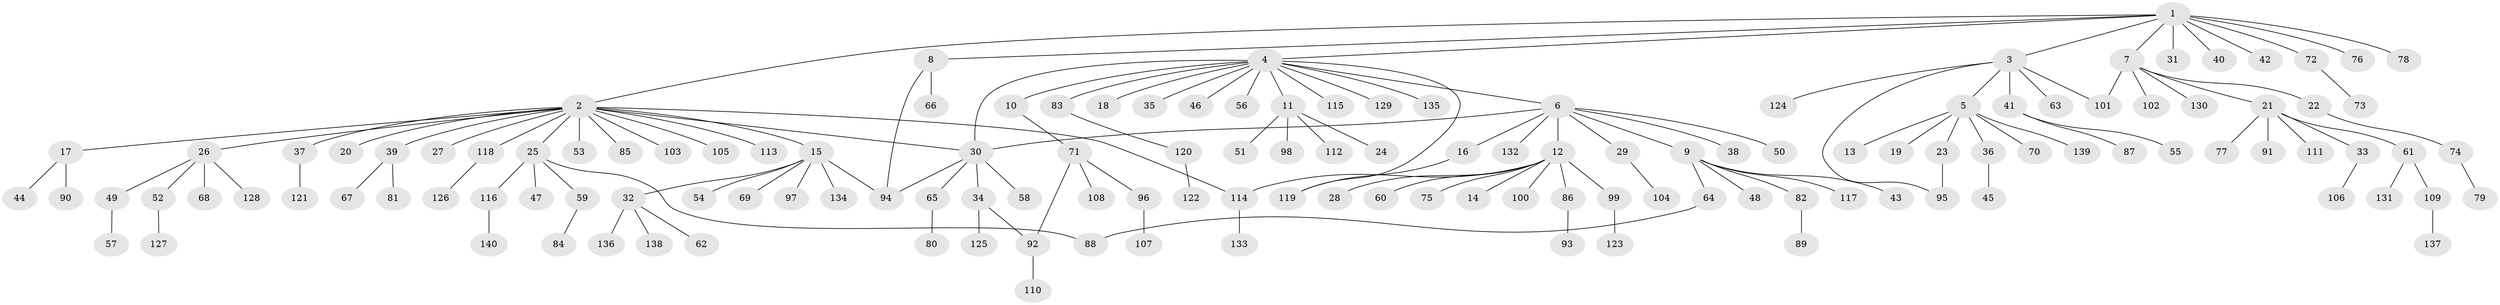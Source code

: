 // coarse degree distribution, {10: 0.0196078431372549, 17: 0.00980392156862745, 8: 0.029411764705882353, 13: 0.00980392156862745, 6: 0.0196078431372549, 5: 0.0392156862745098, 4: 0.0392156862745098, 1: 0.7058823529411765, 2: 0.10784313725490197, 3: 0.0196078431372549}
// Generated by graph-tools (version 1.1) at 2025/23/03/03/25 07:23:50]
// undirected, 140 vertices, 149 edges
graph export_dot {
graph [start="1"]
  node [color=gray90,style=filled];
  1;
  2;
  3;
  4;
  5;
  6;
  7;
  8;
  9;
  10;
  11;
  12;
  13;
  14;
  15;
  16;
  17;
  18;
  19;
  20;
  21;
  22;
  23;
  24;
  25;
  26;
  27;
  28;
  29;
  30;
  31;
  32;
  33;
  34;
  35;
  36;
  37;
  38;
  39;
  40;
  41;
  42;
  43;
  44;
  45;
  46;
  47;
  48;
  49;
  50;
  51;
  52;
  53;
  54;
  55;
  56;
  57;
  58;
  59;
  60;
  61;
  62;
  63;
  64;
  65;
  66;
  67;
  68;
  69;
  70;
  71;
  72;
  73;
  74;
  75;
  76;
  77;
  78;
  79;
  80;
  81;
  82;
  83;
  84;
  85;
  86;
  87;
  88;
  89;
  90;
  91;
  92;
  93;
  94;
  95;
  96;
  97;
  98;
  99;
  100;
  101;
  102;
  103;
  104;
  105;
  106;
  107;
  108;
  109;
  110;
  111;
  112;
  113;
  114;
  115;
  116;
  117;
  118;
  119;
  120;
  121;
  122;
  123;
  124;
  125;
  126;
  127;
  128;
  129;
  130;
  131;
  132;
  133;
  134;
  135;
  136;
  137;
  138;
  139;
  140;
  1 -- 2;
  1 -- 3;
  1 -- 4;
  1 -- 7;
  1 -- 8;
  1 -- 31;
  1 -- 40;
  1 -- 42;
  1 -- 72;
  1 -- 76;
  1 -- 78;
  2 -- 15;
  2 -- 17;
  2 -- 20;
  2 -- 25;
  2 -- 26;
  2 -- 27;
  2 -- 30;
  2 -- 37;
  2 -- 39;
  2 -- 53;
  2 -- 85;
  2 -- 103;
  2 -- 105;
  2 -- 113;
  2 -- 114;
  2 -- 118;
  3 -- 5;
  3 -- 41;
  3 -- 63;
  3 -- 95;
  3 -- 101;
  3 -- 124;
  4 -- 6;
  4 -- 10;
  4 -- 11;
  4 -- 18;
  4 -- 30;
  4 -- 35;
  4 -- 46;
  4 -- 56;
  4 -- 83;
  4 -- 115;
  4 -- 119;
  4 -- 129;
  4 -- 135;
  5 -- 13;
  5 -- 19;
  5 -- 23;
  5 -- 36;
  5 -- 70;
  5 -- 139;
  6 -- 9;
  6 -- 12;
  6 -- 16;
  6 -- 29;
  6 -- 30;
  6 -- 38;
  6 -- 50;
  6 -- 132;
  7 -- 21;
  7 -- 22;
  7 -- 101;
  7 -- 102;
  7 -- 130;
  8 -- 66;
  8 -- 94;
  9 -- 43;
  9 -- 48;
  9 -- 64;
  9 -- 82;
  9 -- 117;
  10 -- 71;
  11 -- 24;
  11 -- 51;
  11 -- 98;
  11 -- 112;
  12 -- 14;
  12 -- 28;
  12 -- 60;
  12 -- 75;
  12 -- 86;
  12 -- 99;
  12 -- 100;
  12 -- 114;
  15 -- 32;
  15 -- 54;
  15 -- 69;
  15 -- 94;
  15 -- 97;
  15 -- 134;
  16 -- 119;
  17 -- 44;
  17 -- 90;
  21 -- 33;
  21 -- 61;
  21 -- 77;
  21 -- 91;
  21 -- 111;
  22 -- 74;
  23 -- 95;
  25 -- 47;
  25 -- 59;
  25 -- 88;
  25 -- 116;
  26 -- 49;
  26 -- 52;
  26 -- 68;
  26 -- 128;
  29 -- 104;
  30 -- 34;
  30 -- 58;
  30 -- 65;
  30 -- 94;
  32 -- 62;
  32 -- 136;
  32 -- 138;
  33 -- 106;
  34 -- 92;
  34 -- 125;
  36 -- 45;
  37 -- 121;
  39 -- 67;
  39 -- 81;
  41 -- 55;
  41 -- 87;
  49 -- 57;
  52 -- 127;
  59 -- 84;
  61 -- 109;
  61 -- 131;
  64 -- 88;
  65 -- 80;
  71 -- 92;
  71 -- 96;
  71 -- 108;
  72 -- 73;
  74 -- 79;
  82 -- 89;
  83 -- 120;
  86 -- 93;
  92 -- 110;
  96 -- 107;
  99 -- 123;
  109 -- 137;
  114 -- 133;
  116 -- 140;
  118 -- 126;
  120 -- 122;
}
